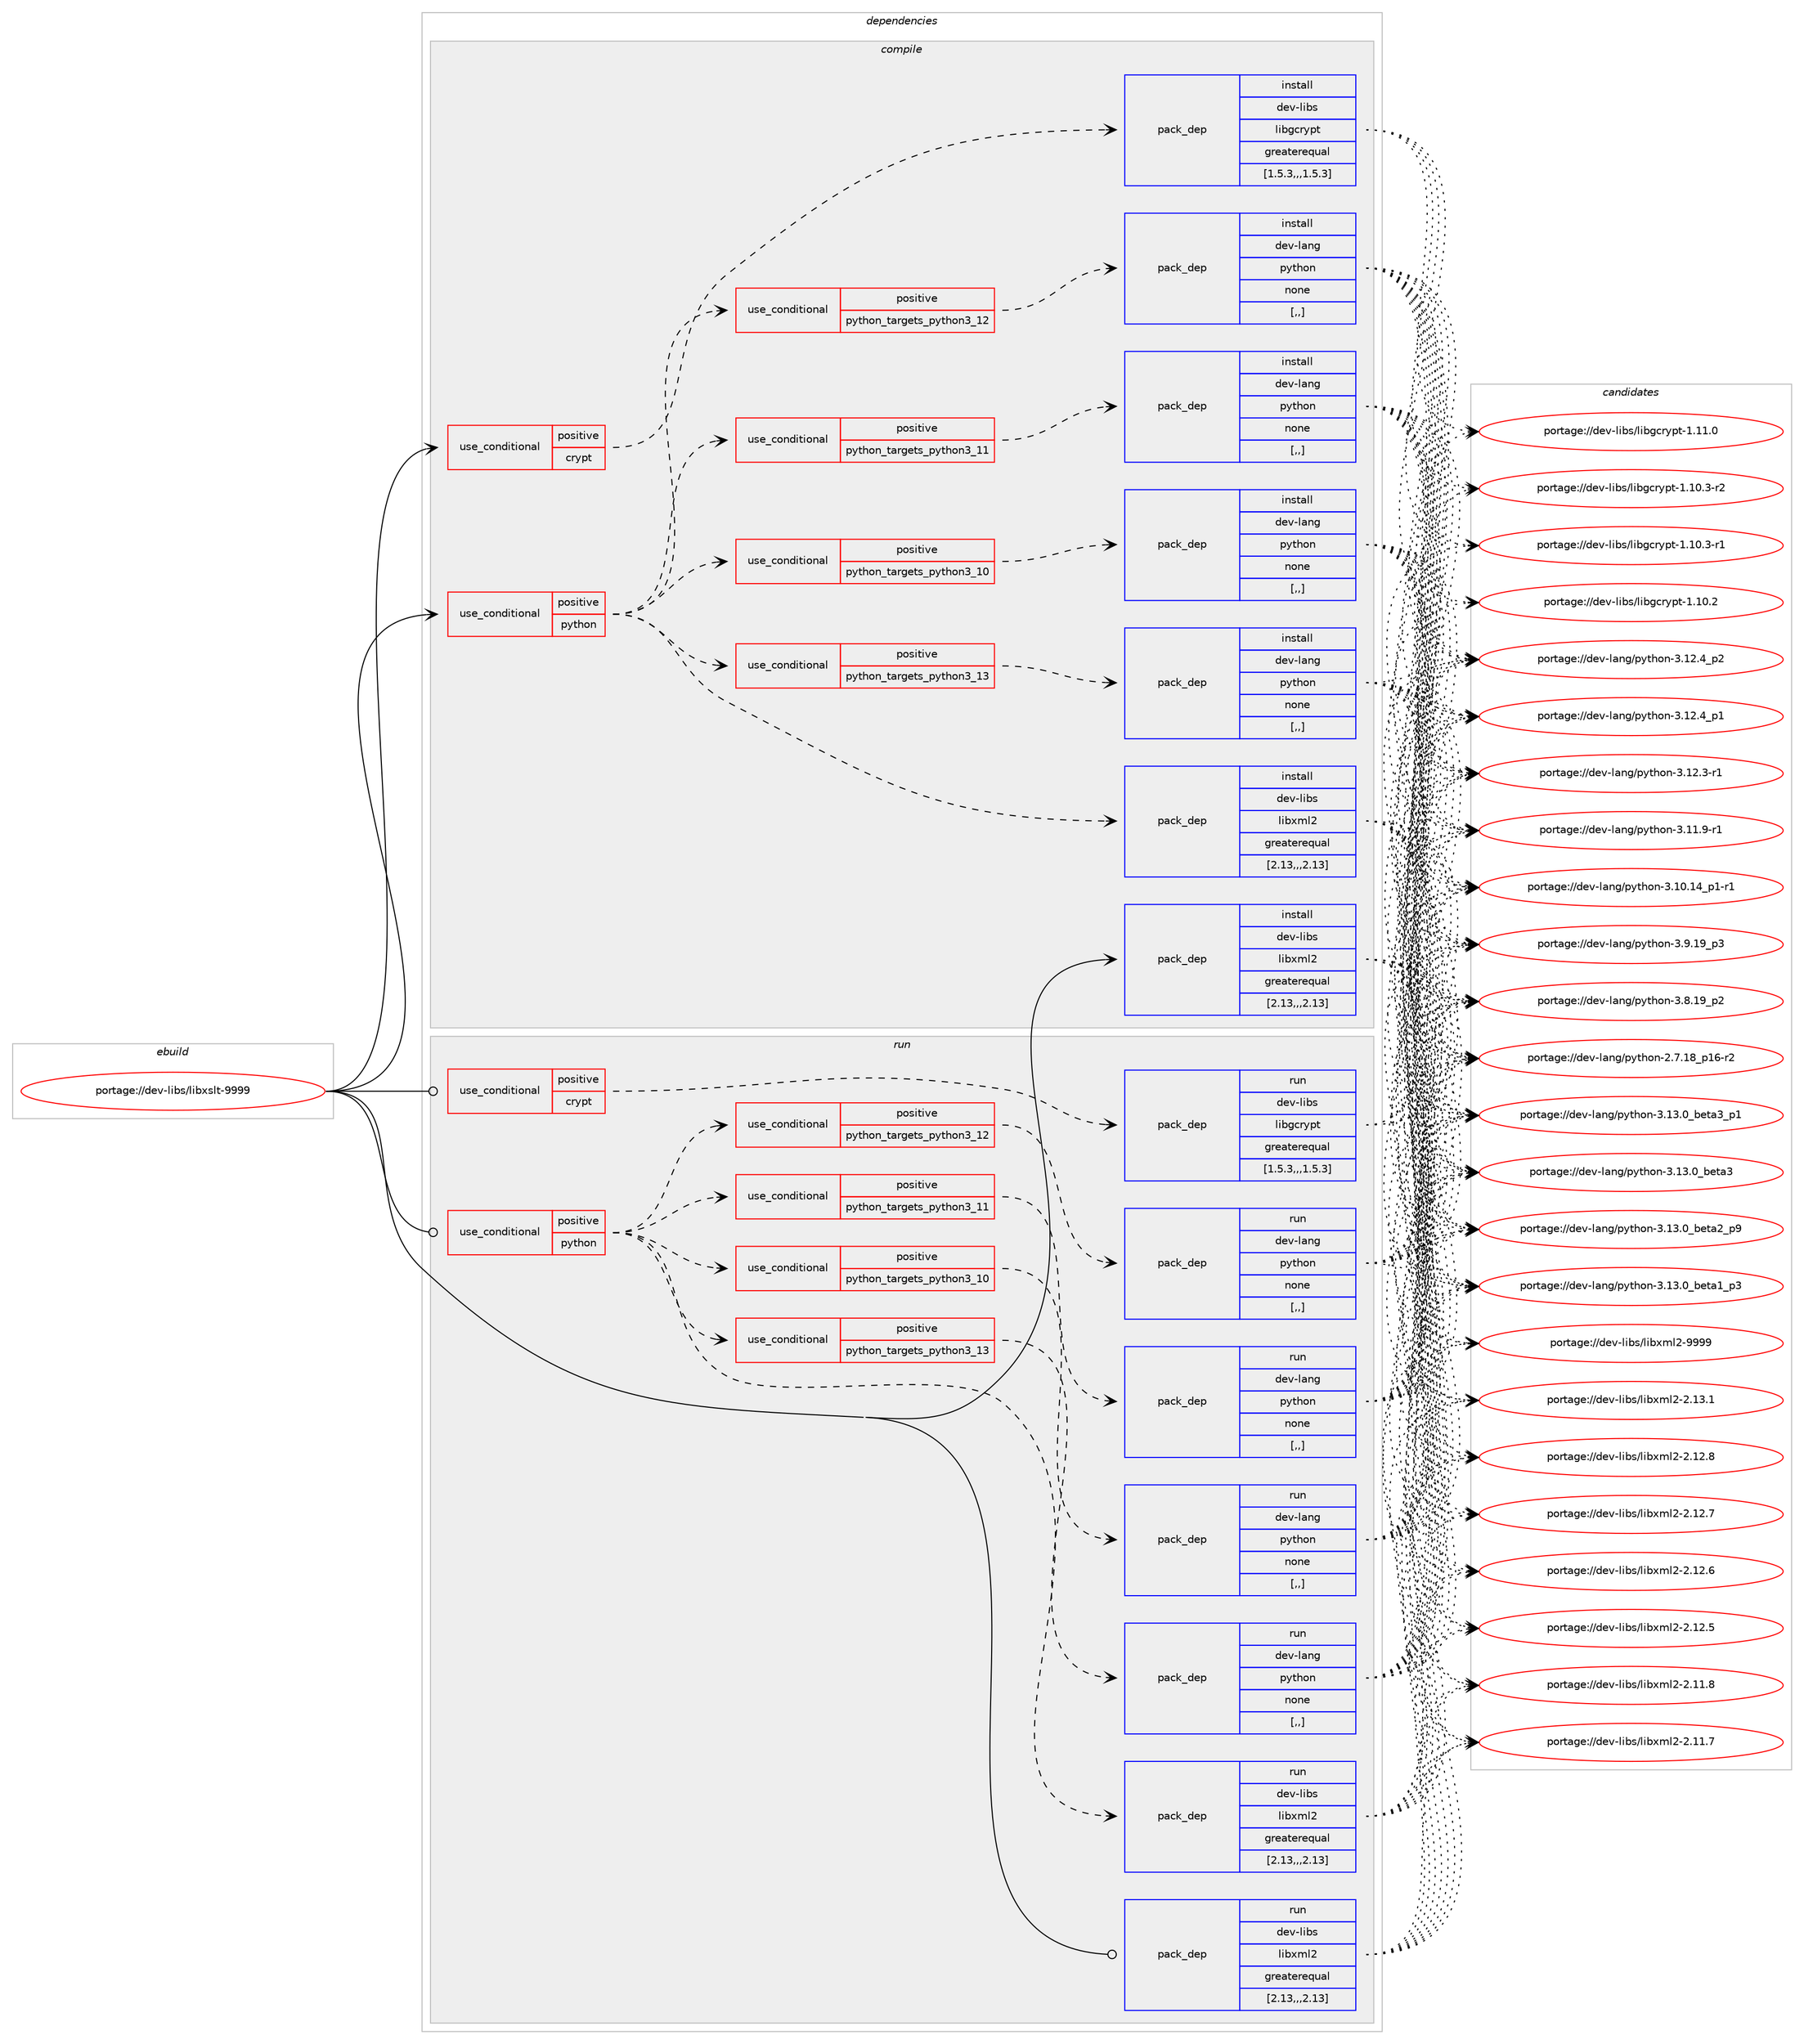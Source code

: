 digraph prolog {

# *************
# Graph options
# *************

newrank=true;
concentrate=true;
compound=true;
graph [rankdir=LR,fontname=Helvetica,fontsize=10,ranksep=1.5];#, ranksep=2.5, nodesep=0.2];
edge  [arrowhead=vee];
node  [fontname=Helvetica,fontsize=10];

# **********
# The ebuild
# **********

subgraph cluster_leftcol {
color=gray;
label=<<i>ebuild</i>>;
id [label="portage://dev-libs/libxslt-9999", color=red, width=4, href="../dev-libs/libxslt-9999.svg"];
}

# ****************
# The dependencies
# ****************

subgraph cluster_midcol {
color=gray;
label=<<i>dependencies</i>>;
subgraph cluster_compile {
fillcolor="#eeeeee";
style=filled;
label=<<i>compile</i>>;
subgraph cond27499 {
dependency111510 [label=<<TABLE BORDER="0" CELLBORDER="1" CELLSPACING="0" CELLPADDING="4"><TR><TD ROWSPAN="3" CELLPADDING="10">use_conditional</TD></TR><TR><TD>positive</TD></TR><TR><TD>crypt</TD></TR></TABLE>>, shape=none, color=red];
subgraph pack82816 {
dependency111511 [label=<<TABLE BORDER="0" CELLBORDER="1" CELLSPACING="0" CELLPADDING="4" WIDTH="220"><TR><TD ROWSPAN="6" CELLPADDING="30">pack_dep</TD></TR><TR><TD WIDTH="110">install</TD></TR><TR><TD>dev-libs</TD></TR><TR><TD>libgcrypt</TD></TR><TR><TD>greaterequal</TD></TR><TR><TD>[1.5.3,,,1.5.3]</TD></TR></TABLE>>, shape=none, color=blue];
}
dependency111510:e -> dependency111511:w [weight=20,style="dashed",arrowhead="vee"];
}
id:e -> dependency111510:w [weight=20,style="solid",arrowhead="vee"];
subgraph cond27500 {
dependency111512 [label=<<TABLE BORDER="0" CELLBORDER="1" CELLSPACING="0" CELLPADDING="4"><TR><TD ROWSPAN="3" CELLPADDING="10">use_conditional</TD></TR><TR><TD>positive</TD></TR><TR><TD>python</TD></TR></TABLE>>, shape=none, color=red];
subgraph cond27501 {
dependency111513 [label=<<TABLE BORDER="0" CELLBORDER="1" CELLSPACING="0" CELLPADDING="4"><TR><TD ROWSPAN="3" CELLPADDING="10">use_conditional</TD></TR><TR><TD>positive</TD></TR><TR><TD>python_targets_python3_10</TD></TR></TABLE>>, shape=none, color=red];
subgraph pack82817 {
dependency111514 [label=<<TABLE BORDER="0" CELLBORDER="1" CELLSPACING="0" CELLPADDING="4" WIDTH="220"><TR><TD ROWSPAN="6" CELLPADDING="30">pack_dep</TD></TR><TR><TD WIDTH="110">install</TD></TR><TR><TD>dev-lang</TD></TR><TR><TD>python</TD></TR><TR><TD>none</TD></TR><TR><TD>[,,]</TD></TR></TABLE>>, shape=none, color=blue];
}
dependency111513:e -> dependency111514:w [weight=20,style="dashed",arrowhead="vee"];
}
dependency111512:e -> dependency111513:w [weight=20,style="dashed",arrowhead="vee"];
subgraph cond27502 {
dependency111515 [label=<<TABLE BORDER="0" CELLBORDER="1" CELLSPACING="0" CELLPADDING="4"><TR><TD ROWSPAN="3" CELLPADDING="10">use_conditional</TD></TR><TR><TD>positive</TD></TR><TR><TD>python_targets_python3_11</TD></TR></TABLE>>, shape=none, color=red];
subgraph pack82818 {
dependency111516 [label=<<TABLE BORDER="0" CELLBORDER="1" CELLSPACING="0" CELLPADDING="4" WIDTH="220"><TR><TD ROWSPAN="6" CELLPADDING="30">pack_dep</TD></TR><TR><TD WIDTH="110">install</TD></TR><TR><TD>dev-lang</TD></TR><TR><TD>python</TD></TR><TR><TD>none</TD></TR><TR><TD>[,,]</TD></TR></TABLE>>, shape=none, color=blue];
}
dependency111515:e -> dependency111516:w [weight=20,style="dashed",arrowhead="vee"];
}
dependency111512:e -> dependency111515:w [weight=20,style="dashed",arrowhead="vee"];
subgraph cond27503 {
dependency111517 [label=<<TABLE BORDER="0" CELLBORDER="1" CELLSPACING="0" CELLPADDING="4"><TR><TD ROWSPAN="3" CELLPADDING="10">use_conditional</TD></TR><TR><TD>positive</TD></TR><TR><TD>python_targets_python3_12</TD></TR></TABLE>>, shape=none, color=red];
subgraph pack82819 {
dependency111518 [label=<<TABLE BORDER="0" CELLBORDER="1" CELLSPACING="0" CELLPADDING="4" WIDTH="220"><TR><TD ROWSPAN="6" CELLPADDING="30">pack_dep</TD></TR><TR><TD WIDTH="110">install</TD></TR><TR><TD>dev-lang</TD></TR><TR><TD>python</TD></TR><TR><TD>none</TD></TR><TR><TD>[,,]</TD></TR></TABLE>>, shape=none, color=blue];
}
dependency111517:e -> dependency111518:w [weight=20,style="dashed",arrowhead="vee"];
}
dependency111512:e -> dependency111517:w [weight=20,style="dashed",arrowhead="vee"];
subgraph cond27504 {
dependency111519 [label=<<TABLE BORDER="0" CELLBORDER="1" CELLSPACING="0" CELLPADDING="4"><TR><TD ROWSPAN="3" CELLPADDING="10">use_conditional</TD></TR><TR><TD>positive</TD></TR><TR><TD>python_targets_python3_13</TD></TR></TABLE>>, shape=none, color=red];
subgraph pack82820 {
dependency111520 [label=<<TABLE BORDER="0" CELLBORDER="1" CELLSPACING="0" CELLPADDING="4" WIDTH="220"><TR><TD ROWSPAN="6" CELLPADDING="30">pack_dep</TD></TR><TR><TD WIDTH="110">install</TD></TR><TR><TD>dev-lang</TD></TR><TR><TD>python</TD></TR><TR><TD>none</TD></TR><TR><TD>[,,]</TD></TR></TABLE>>, shape=none, color=blue];
}
dependency111519:e -> dependency111520:w [weight=20,style="dashed",arrowhead="vee"];
}
dependency111512:e -> dependency111519:w [weight=20,style="dashed",arrowhead="vee"];
subgraph pack82821 {
dependency111521 [label=<<TABLE BORDER="0" CELLBORDER="1" CELLSPACING="0" CELLPADDING="4" WIDTH="220"><TR><TD ROWSPAN="6" CELLPADDING="30">pack_dep</TD></TR><TR><TD WIDTH="110">install</TD></TR><TR><TD>dev-libs</TD></TR><TR><TD>libxml2</TD></TR><TR><TD>greaterequal</TD></TR><TR><TD>[2.13,,,2.13]</TD></TR></TABLE>>, shape=none, color=blue];
}
dependency111512:e -> dependency111521:w [weight=20,style="dashed",arrowhead="vee"];
}
id:e -> dependency111512:w [weight=20,style="solid",arrowhead="vee"];
subgraph pack82822 {
dependency111522 [label=<<TABLE BORDER="0" CELLBORDER="1" CELLSPACING="0" CELLPADDING="4" WIDTH="220"><TR><TD ROWSPAN="6" CELLPADDING="30">pack_dep</TD></TR><TR><TD WIDTH="110">install</TD></TR><TR><TD>dev-libs</TD></TR><TR><TD>libxml2</TD></TR><TR><TD>greaterequal</TD></TR><TR><TD>[2.13,,,2.13]</TD></TR></TABLE>>, shape=none, color=blue];
}
id:e -> dependency111522:w [weight=20,style="solid",arrowhead="vee"];
}
subgraph cluster_compileandrun {
fillcolor="#eeeeee";
style=filled;
label=<<i>compile and run</i>>;
}
subgraph cluster_run {
fillcolor="#eeeeee";
style=filled;
label=<<i>run</i>>;
subgraph cond27505 {
dependency111523 [label=<<TABLE BORDER="0" CELLBORDER="1" CELLSPACING="0" CELLPADDING="4"><TR><TD ROWSPAN="3" CELLPADDING="10">use_conditional</TD></TR><TR><TD>positive</TD></TR><TR><TD>crypt</TD></TR></TABLE>>, shape=none, color=red];
subgraph pack82823 {
dependency111524 [label=<<TABLE BORDER="0" CELLBORDER="1" CELLSPACING="0" CELLPADDING="4" WIDTH="220"><TR><TD ROWSPAN="6" CELLPADDING="30">pack_dep</TD></TR><TR><TD WIDTH="110">run</TD></TR><TR><TD>dev-libs</TD></TR><TR><TD>libgcrypt</TD></TR><TR><TD>greaterequal</TD></TR><TR><TD>[1.5.3,,,1.5.3]</TD></TR></TABLE>>, shape=none, color=blue];
}
dependency111523:e -> dependency111524:w [weight=20,style="dashed",arrowhead="vee"];
}
id:e -> dependency111523:w [weight=20,style="solid",arrowhead="odot"];
subgraph cond27506 {
dependency111525 [label=<<TABLE BORDER="0" CELLBORDER="1" CELLSPACING="0" CELLPADDING="4"><TR><TD ROWSPAN="3" CELLPADDING="10">use_conditional</TD></TR><TR><TD>positive</TD></TR><TR><TD>python</TD></TR></TABLE>>, shape=none, color=red];
subgraph cond27507 {
dependency111526 [label=<<TABLE BORDER="0" CELLBORDER="1" CELLSPACING="0" CELLPADDING="4"><TR><TD ROWSPAN="3" CELLPADDING="10">use_conditional</TD></TR><TR><TD>positive</TD></TR><TR><TD>python_targets_python3_10</TD></TR></TABLE>>, shape=none, color=red];
subgraph pack82824 {
dependency111527 [label=<<TABLE BORDER="0" CELLBORDER="1" CELLSPACING="0" CELLPADDING="4" WIDTH="220"><TR><TD ROWSPAN="6" CELLPADDING="30">pack_dep</TD></TR><TR><TD WIDTH="110">run</TD></TR><TR><TD>dev-lang</TD></TR><TR><TD>python</TD></TR><TR><TD>none</TD></TR><TR><TD>[,,]</TD></TR></TABLE>>, shape=none, color=blue];
}
dependency111526:e -> dependency111527:w [weight=20,style="dashed",arrowhead="vee"];
}
dependency111525:e -> dependency111526:w [weight=20,style="dashed",arrowhead="vee"];
subgraph cond27508 {
dependency111528 [label=<<TABLE BORDER="0" CELLBORDER="1" CELLSPACING="0" CELLPADDING="4"><TR><TD ROWSPAN="3" CELLPADDING="10">use_conditional</TD></TR><TR><TD>positive</TD></TR><TR><TD>python_targets_python3_11</TD></TR></TABLE>>, shape=none, color=red];
subgraph pack82825 {
dependency111529 [label=<<TABLE BORDER="0" CELLBORDER="1" CELLSPACING="0" CELLPADDING="4" WIDTH="220"><TR><TD ROWSPAN="6" CELLPADDING="30">pack_dep</TD></TR><TR><TD WIDTH="110">run</TD></TR><TR><TD>dev-lang</TD></TR><TR><TD>python</TD></TR><TR><TD>none</TD></TR><TR><TD>[,,]</TD></TR></TABLE>>, shape=none, color=blue];
}
dependency111528:e -> dependency111529:w [weight=20,style="dashed",arrowhead="vee"];
}
dependency111525:e -> dependency111528:w [weight=20,style="dashed",arrowhead="vee"];
subgraph cond27509 {
dependency111530 [label=<<TABLE BORDER="0" CELLBORDER="1" CELLSPACING="0" CELLPADDING="4"><TR><TD ROWSPAN="3" CELLPADDING="10">use_conditional</TD></TR><TR><TD>positive</TD></TR><TR><TD>python_targets_python3_12</TD></TR></TABLE>>, shape=none, color=red];
subgraph pack82826 {
dependency111531 [label=<<TABLE BORDER="0" CELLBORDER="1" CELLSPACING="0" CELLPADDING="4" WIDTH="220"><TR><TD ROWSPAN="6" CELLPADDING="30">pack_dep</TD></TR><TR><TD WIDTH="110">run</TD></TR><TR><TD>dev-lang</TD></TR><TR><TD>python</TD></TR><TR><TD>none</TD></TR><TR><TD>[,,]</TD></TR></TABLE>>, shape=none, color=blue];
}
dependency111530:e -> dependency111531:w [weight=20,style="dashed",arrowhead="vee"];
}
dependency111525:e -> dependency111530:w [weight=20,style="dashed",arrowhead="vee"];
subgraph cond27510 {
dependency111532 [label=<<TABLE BORDER="0" CELLBORDER="1" CELLSPACING="0" CELLPADDING="4"><TR><TD ROWSPAN="3" CELLPADDING="10">use_conditional</TD></TR><TR><TD>positive</TD></TR><TR><TD>python_targets_python3_13</TD></TR></TABLE>>, shape=none, color=red];
subgraph pack82827 {
dependency111533 [label=<<TABLE BORDER="0" CELLBORDER="1" CELLSPACING="0" CELLPADDING="4" WIDTH="220"><TR><TD ROWSPAN="6" CELLPADDING="30">pack_dep</TD></TR><TR><TD WIDTH="110">run</TD></TR><TR><TD>dev-lang</TD></TR><TR><TD>python</TD></TR><TR><TD>none</TD></TR><TR><TD>[,,]</TD></TR></TABLE>>, shape=none, color=blue];
}
dependency111532:e -> dependency111533:w [weight=20,style="dashed",arrowhead="vee"];
}
dependency111525:e -> dependency111532:w [weight=20,style="dashed",arrowhead="vee"];
subgraph pack82828 {
dependency111534 [label=<<TABLE BORDER="0" CELLBORDER="1" CELLSPACING="0" CELLPADDING="4" WIDTH="220"><TR><TD ROWSPAN="6" CELLPADDING="30">pack_dep</TD></TR><TR><TD WIDTH="110">run</TD></TR><TR><TD>dev-libs</TD></TR><TR><TD>libxml2</TD></TR><TR><TD>greaterequal</TD></TR><TR><TD>[2.13,,,2.13]</TD></TR></TABLE>>, shape=none, color=blue];
}
dependency111525:e -> dependency111534:w [weight=20,style="dashed",arrowhead="vee"];
}
id:e -> dependency111525:w [weight=20,style="solid",arrowhead="odot"];
subgraph pack82829 {
dependency111535 [label=<<TABLE BORDER="0" CELLBORDER="1" CELLSPACING="0" CELLPADDING="4" WIDTH="220"><TR><TD ROWSPAN="6" CELLPADDING="30">pack_dep</TD></TR><TR><TD WIDTH="110">run</TD></TR><TR><TD>dev-libs</TD></TR><TR><TD>libxml2</TD></TR><TR><TD>greaterequal</TD></TR><TR><TD>[2.13,,,2.13]</TD></TR></TABLE>>, shape=none, color=blue];
}
id:e -> dependency111535:w [weight=20,style="solid",arrowhead="odot"];
}
}

# **************
# The candidates
# **************

subgraph cluster_choices {
rank=same;
color=gray;
label=<<i>candidates</i>>;

subgraph choice82816 {
color=black;
nodesep=1;
choice100101118451081059811547108105981039911412111211645494649494648 [label="portage://dev-libs/libgcrypt-1.11.0", color=red, width=4,href="../dev-libs/libgcrypt-1.11.0.svg"];
choice1001011184510810598115471081059810399114121112116454946494846514511450 [label="portage://dev-libs/libgcrypt-1.10.3-r2", color=red, width=4,href="../dev-libs/libgcrypt-1.10.3-r2.svg"];
choice1001011184510810598115471081059810399114121112116454946494846514511449 [label="portage://dev-libs/libgcrypt-1.10.3-r1", color=red, width=4,href="../dev-libs/libgcrypt-1.10.3-r1.svg"];
choice100101118451081059811547108105981039911412111211645494649484650 [label="portage://dev-libs/libgcrypt-1.10.2", color=red, width=4,href="../dev-libs/libgcrypt-1.10.2.svg"];
dependency111511:e -> choice100101118451081059811547108105981039911412111211645494649494648:w [style=dotted,weight="100"];
dependency111511:e -> choice1001011184510810598115471081059810399114121112116454946494846514511450:w [style=dotted,weight="100"];
dependency111511:e -> choice1001011184510810598115471081059810399114121112116454946494846514511449:w [style=dotted,weight="100"];
dependency111511:e -> choice100101118451081059811547108105981039911412111211645494649484650:w [style=dotted,weight="100"];
}
subgraph choice82817 {
color=black;
nodesep=1;
choice10010111845108971101034711212111610411111045514649514648959810111697519511249 [label="portage://dev-lang/python-3.13.0_beta3_p1", color=red, width=4,href="../dev-lang/python-3.13.0_beta3_p1.svg"];
choice1001011184510897110103471121211161041111104551464951464895981011169751 [label="portage://dev-lang/python-3.13.0_beta3", color=red, width=4,href="../dev-lang/python-3.13.0_beta3.svg"];
choice10010111845108971101034711212111610411111045514649514648959810111697509511257 [label="portage://dev-lang/python-3.13.0_beta2_p9", color=red, width=4,href="../dev-lang/python-3.13.0_beta2_p9.svg"];
choice10010111845108971101034711212111610411111045514649514648959810111697499511251 [label="portage://dev-lang/python-3.13.0_beta1_p3", color=red, width=4,href="../dev-lang/python-3.13.0_beta1_p3.svg"];
choice100101118451089711010347112121116104111110455146495046529511250 [label="portage://dev-lang/python-3.12.4_p2", color=red, width=4,href="../dev-lang/python-3.12.4_p2.svg"];
choice100101118451089711010347112121116104111110455146495046529511249 [label="portage://dev-lang/python-3.12.4_p1", color=red, width=4,href="../dev-lang/python-3.12.4_p1.svg"];
choice100101118451089711010347112121116104111110455146495046514511449 [label="portage://dev-lang/python-3.12.3-r1", color=red, width=4,href="../dev-lang/python-3.12.3-r1.svg"];
choice100101118451089711010347112121116104111110455146494946574511449 [label="portage://dev-lang/python-3.11.9-r1", color=red, width=4,href="../dev-lang/python-3.11.9-r1.svg"];
choice100101118451089711010347112121116104111110455146494846495295112494511449 [label="portage://dev-lang/python-3.10.14_p1-r1", color=red, width=4,href="../dev-lang/python-3.10.14_p1-r1.svg"];
choice100101118451089711010347112121116104111110455146574649579511251 [label="portage://dev-lang/python-3.9.19_p3", color=red, width=4,href="../dev-lang/python-3.9.19_p3.svg"];
choice100101118451089711010347112121116104111110455146564649579511250 [label="portage://dev-lang/python-3.8.19_p2", color=red, width=4,href="../dev-lang/python-3.8.19_p2.svg"];
choice100101118451089711010347112121116104111110455046554649569511249544511450 [label="portage://dev-lang/python-2.7.18_p16-r2", color=red, width=4,href="../dev-lang/python-2.7.18_p16-r2.svg"];
dependency111514:e -> choice10010111845108971101034711212111610411111045514649514648959810111697519511249:w [style=dotted,weight="100"];
dependency111514:e -> choice1001011184510897110103471121211161041111104551464951464895981011169751:w [style=dotted,weight="100"];
dependency111514:e -> choice10010111845108971101034711212111610411111045514649514648959810111697509511257:w [style=dotted,weight="100"];
dependency111514:e -> choice10010111845108971101034711212111610411111045514649514648959810111697499511251:w [style=dotted,weight="100"];
dependency111514:e -> choice100101118451089711010347112121116104111110455146495046529511250:w [style=dotted,weight="100"];
dependency111514:e -> choice100101118451089711010347112121116104111110455146495046529511249:w [style=dotted,weight="100"];
dependency111514:e -> choice100101118451089711010347112121116104111110455146495046514511449:w [style=dotted,weight="100"];
dependency111514:e -> choice100101118451089711010347112121116104111110455146494946574511449:w [style=dotted,weight="100"];
dependency111514:e -> choice100101118451089711010347112121116104111110455146494846495295112494511449:w [style=dotted,weight="100"];
dependency111514:e -> choice100101118451089711010347112121116104111110455146574649579511251:w [style=dotted,weight="100"];
dependency111514:e -> choice100101118451089711010347112121116104111110455146564649579511250:w [style=dotted,weight="100"];
dependency111514:e -> choice100101118451089711010347112121116104111110455046554649569511249544511450:w [style=dotted,weight="100"];
}
subgraph choice82818 {
color=black;
nodesep=1;
choice10010111845108971101034711212111610411111045514649514648959810111697519511249 [label="portage://dev-lang/python-3.13.0_beta3_p1", color=red, width=4,href="../dev-lang/python-3.13.0_beta3_p1.svg"];
choice1001011184510897110103471121211161041111104551464951464895981011169751 [label="portage://dev-lang/python-3.13.0_beta3", color=red, width=4,href="../dev-lang/python-3.13.0_beta3.svg"];
choice10010111845108971101034711212111610411111045514649514648959810111697509511257 [label="portage://dev-lang/python-3.13.0_beta2_p9", color=red, width=4,href="../dev-lang/python-3.13.0_beta2_p9.svg"];
choice10010111845108971101034711212111610411111045514649514648959810111697499511251 [label="portage://dev-lang/python-3.13.0_beta1_p3", color=red, width=4,href="../dev-lang/python-3.13.0_beta1_p3.svg"];
choice100101118451089711010347112121116104111110455146495046529511250 [label="portage://dev-lang/python-3.12.4_p2", color=red, width=4,href="../dev-lang/python-3.12.4_p2.svg"];
choice100101118451089711010347112121116104111110455146495046529511249 [label="portage://dev-lang/python-3.12.4_p1", color=red, width=4,href="../dev-lang/python-3.12.4_p1.svg"];
choice100101118451089711010347112121116104111110455146495046514511449 [label="portage://dev-lang/python-3.12.3-r1", color=red, width=4,href="../dev-lang/python-3.12.3-r1.svg"];
choice100101118451089711010347112121116104111110455146494946574511449 [label="portage://dev-lang/python-3.11.9-r1", color=red, width=4,href="../dev-lang/python-3.11.9-r1.svg"];
choice100101118451089711010347112121116104111110455146494846495295112494511449 [label="portage://dev-lang/python-3.10.14_p1-r1", color=red, width=4,href="../dev-lang/python-3.10.14_p1-r1.svg"];
choice100101118451089711010347112121116104111110455146574649579511251 [label="portage://dev-lang/python-3.9.19_p3", color=red, width=4,href="../dev-lang/python-3.9.19_p3.svg"];
choice100101118451089711010347112121116104111110455146564649579511250 [label="portage://dev-lang/python-3.8.19_p2", color=red, width=4,href="../dev-lang/python-3.8.19_p2.svg"];
choice100101118451089711010347112121116104111110455046554649569511249544511450 [label="portage://dev-lang/python-2.7.18_p16-r2", color=red, width=4,href="../dev-lang/python-2.7.18_p16-r2.svg"];
dependency111516:e -> choice10010111845108971101034711212111610411111045514649514648959810111697519511249:w [style=dotted,weight="100"];
dependency111516:e -> choice1001011184510897110103471121211161041111104551464951464895981011169751:w [style=dotted,weight="100"];
dependency111516:e -> choice10010111845108971101034711212111610411111045514649514648959810111697509511257:w [style=dotted,weight="100"];
dependency111516:e -> choice10010111845108971101034711212111610411111045514649514648959810111697499511251:w [style=dotted,weight="100"];
dependency111516:e -> choice100101118451089711010347112121116104111110455146495046529511250:w [style=dotted,weight="100"];
dependency111516:e -> choice100101118451089711010347112121116104111110455146495046529511249:w [style=dotted,weight="100"];
dependency111516:e -> choice100101118451089711010347112121116104111110455146495046514511449:w [style=dotted,weight="100"];
dependency111516:e -> choice100101118451089711010347112121116104111110455146494946574511449:w [style=dotted,weight="100"];
dependency111516:e -> choice100101118451089711010347112121116104111110455146494846495295112494511449:w [style=dotted,weight="100"];
dependency111516:e -> choice100101118451089711010347112121116104111110455146574649579511251:w [style=dotted,weight="100"];
dependency111516:e -> choice100101118451089711010347112121116104111110455146564649579511250:w [style=dotted,weight="100"];
dependency111516:e -> choice100101118451089711010347112121116104111110455046554649569511249544511450:w [style=dotted,weight="100"];
}
subgraph choice82819 {
color=black;
nodesep=1;
choice10010111845108971101034711212111610411111045514649514648959810111697519511249 [label="portage://dev-lang/python-3.13.0_beta3_p1", color=red, width=4,href="../dev-lang/python-3.13.0_beta3_p1.svg"];
choice1001011184510897110103471121211161041111104551464951464895981011169751 [label="portage://dev-lang/python-3.13.0_beta3", color=red, width=4,href="../dev-lang/python-3.13.0_beta3.svg"];
choice10010111845108971101034711212111610411111045514649514648959810111697509511257 [label="portage://dev-lang/python-3.13.0_beta2_p9", color=red, width=4,href="../dev-lang/python-3.13.0_beta2_p9.svg"];
choice10010111845108971101034711212111610411111045514649514648959810111697499511251 [label="portage://dev-lang/python-3.13.0_beta1_p3", color=red, width=4,href="../dev-lang/python-3.13.0_beta1_p3.svg"];
choice100101118451089711010347112121116104111110455146495046529511250 [label="portage://dev-lang/python-3.12.4_p2", color=red, width=4,href="../dev-lang/python-3.12.4_p2.svg"];
choice100101118451089711010347112121116104111110455146495046529511249 [label="portage://dev-lang/python-3.12.4_p1", color=red, width=4,href="../dev-lang/python-3.12.4_p1.svg"];
choice100101118451089711010347112121116104111110455146495046514511449 [label="portage://dev-lang/python-3.12.3-r1", color=red, width=4,href="../dev-lang/python-3.12.3-r1.svg"];
choice100101118451089711010347112121116104111110455146494946574511449 [label="portage://dev-lang/python-3.11.9-r1", color=red, width=4,href="../dev-lang/python-3.11.9-r1.svg"];
choice100101118451089711010347112121116104111110455146494846495295112494511449 [label="portage://dev-lang/python-3.10.14_p1-r1", color=red, width=4,href="../dev-lang/python-3.10.14_p1-r1.svg"];
choice100101118451089711010347112121116104111110455146574649579511251 [label="portage://dev-lang/python-3.9.19_p3", color=red, width=4,href="../dev-lang/python-3.9.19_p3.svg"];
choice100101118451089711010347112121116104111110455146564649579511250 [label="portage://dev-lang/python-3.8.19_p2", color=red, width=4,href="../dev-lang/python-3.8.19_p2.svg"];
choice100101118451089711010347112121116104111110455046554649569511249544511450 [label="portage://dev-lang/python-2.7.18_p16-r2", color=red, width=4,href="../dev-lang/python-2.7.18_p16-r2.svg"];
dependency111518:e -> choice10010111845108971101034711212111610411111045514649514648959810111697519511249:w [style=dotted,weight="100"];
dependency111518:e -> choice1001011184510897110103471121211161041111104551464951464895981011169751:w [style=dotted,weight="100"];
dependency111518:e -> choice10010111845108971101034711212111610411111045514649514648959810111697509511257:w [style=dotted,weight="100"];
dependency111518:e -> choice10010111845108971101034711212111610411111045514649514648959810111697499511251:w [style=dotted,weight="100"];
dependency111518:e -> choice100101118451089711010347112121116104111110455146495046529511250:w [style=dotted,weight="100"];
dependency111518:e -> choice100101118451089711010347112121116104111110455146495046529511249:w [style=dotted,weight="100"];
dependency111518:e -> choice100101118451089711010347112121116104111110455146495046514511449:w [style=dotted,weight="100"];
dependency111518:e -> choice100101118451089711010347112121116104111110455146494946574511449:w [style=dotted,weight="100"];
dependency111518:e -> choice100101118451089711010347112121116104111110455146494846495295112494511449:w [style=dotted,weight="100"];
dependency111518:e -> choice100101118451089711010347112121116104111110455146574649579511251:w [style=dotted,weight="100"];
dependency111518:e -> choice100101118451089711010347112121116104111110455146564649579511250:w [style=dotted,weight="100"];
dependency111518:e -> choice100101118451089711010347112121116104111110455046554649569511249544511450:w [style=dotted,weight="100"];
}
subgraph choice82820 {
color=black;
nodesep=1;
choice10010111845108971101034711212111610411111045514649514648959810111697519511249 [label="portage://dev-lang/python-3.13.0_beta3_p1", color=red, width=4,href="../dev-lang/python-3.13.0_beta3_p1.svg"];
choice1001011184510897110103471121211161041111104551464951464895981011169751 [label="portage://dev-lang/python-3.13.0_beta3", color=red, width=4,href="../dev-lang/python-3.13.0_beta3.svg"];
choice10010111845108971101034711212111610411111045514649514648959810111697509511257 [label="portage://dev-lang/python-3.13.0_beta2_p9", color=red, width=4,href="../dev-lang/python-3.13.0_beta2_p9.svg"];
choice10010111845108971101034711212111610411111045514649514648959810111697499511251 [label="portage://dev-lang/python-3.13.0_beta1_p3", color=red, width=4,href="../dev-lang/python-3.13.0_beta1_p3.svg"];
choice100101118451089711010347112121116104111110455146495046529511250 [label="portage://dev-lang/python-3.12.4_p2", color=red, width=4,href="../dev-lang/python-3.12.4_p2.svg"];
choice100101118451089711010347112121116104111110455146495046529511249 [label="portage://dev-lang/python-3.12.4_p1", color=red, width=4,href="../dev-lang/python-3.12.4_p1.svg"];
choice100101118451089711010347112121116104111110455146495046514511449 [label="portage://dev-lang/python-3.12.3-r1", color=red, width=4,href="../dev-lang/python-3.12.3-r1.svg"];
choice100101118451089711010347112121116104111110455146494946574511449 [label="portage://dev-lang/python-3.11.9-r1", color=red, width=4,href="../dev-lang/python-3.11.9-r1.svg"];
choice100101118451089711010347112121116104111110455146494846495295112494511449 [label="portage://dev-lang/python-3.10.14_p1-r1", color=red, width=4,href="../dev-lang/python-3.10.14_p1-r1.svg"];
choice100101118451089711010347112121116104111110455146574649579511251 [label="portage://dev-lang/python-3.9.19_p3", color=red, width=4,href="../dev-lang/python-3.9.19_p3.svg"];
choice100101118451089711010347112121116104111110455146564649579511250 [label="portage://dev-lang/python-3.8.19_p2", color=red, width=4,href="../dev-lang/python-3.8.19_p2.svg"];
choice100101118451089711010347112121116104111110455046554649569511249544511450 [label="portage://dev-lang/python-2.7.18_p16-r2", color=red, width=4,href="../dev-lang/python-2.7.18_p16-r2.svg"];
dependency111520:e -> choice10010111845108971101034711212111610411111045514649514648959810111697519511249:w [style=dotted,weight="100"];
dependency111520:e -> choice1001011184510897110103471121211161041111104551464951464895981011169751:w [style=dotted,weight="100"];
dependency111520:e -> choice10010111845108971101034711212111610411111045514649514648959810111697509511257:w [style=dotted,weight="100"];
dependency111520:e -> choice10010111845108971101034711212111610411111045514649514648959810111697499511251:w [style=dotted,weight="100"];
dependency111520:e -> choice100101118451089711010347112121116104111110455146495046529511250:w [style=dotted,weight="100"];
dependency111520:e -> choice100101118451089711010347112121116104111110455146495046529511249:w [style=dotted,weight="100"];
dependency111520:e -> choice100101118451089711010347112121116104111110455146495046514511449:w [style=dotted,weight="100"];
dependency111520:e -> choice100101118451089711010347112121116104111110455146494946574511449:w [style=dotted,weight="100"];
dependency111520:e -> choice100101118451089711010347112121116104111110455146494846495295112494511449:w [style=dotted,weight="100"];
dependency111520:e -> choice100101118451089711010347112121116104111110455146574649579511251:w [style=dotted,weight="100"];
dependency111520:e -> choice100101118451089711010347112121116104111110455146564649579511250:w [style=dotted,weight="100"];
dependency111520:e -> choice100101118451089711010347112121116104111110455046554649569511249544511450:w [style=dotted,weight="100"];
}
subgraph choice82821 {
color=black;
nodesep=1;
choice10010111845108105981154710810598120109108504557575757 [label="portage://dev-libs/libxml2-9999", color=red, width=4,href="../dev-libs/libxml2-9999.svg"];
choice100101118451081059811547108105981201091085045504649514649 [label="portage://dev-libs/libxml2-2.13.1", color=red, width=4,href="../dev-libs/libxml2-2.13.1.svg"];
choice100101118451081059811547108105981201091085045504649504656 [label="portage://dev-libs/libxml2-2.12.8", color=red, width=4,href="../dev-libs/libxml2-2.12.8.svg"];
choice100101118451081059811547108105981201091085045504649504655 [label="portage://dev-libs/libxml2-2.12.7", color=red, width=4,href="../dev-libs/libxml2-2.12.7.svg"];
choice100101118451081059811547108105981201091085045504649504654 [label="portage://dev-libs/libxml2-2.12.6", color=red, width=4,href="../dev-libs/libxml2-2.12.6.svg"];
choice100101118451081059811547108105981201091085045504649504653 [label="portage://dev-libs/libxml2-2.12.5", color=red, width=4,href="../dev-libs/libxml2-2.12.5.svg"];
choice100101118451081059811547108105981201091085045504649494656 [label="portage://dev-libs/libxml2-2.11.8", color=red, width=4,href="../dev-libs/libxml2-2.11.8.svg"];
choice100101118451081059811547108105981201091085045504649494655 [label="portage://dev-libs/libxml2-2.11.7", color=red, width=4,href="../dev-libs/libxml2-2.11.7.svg"];
dependency111521:e -> choice10010111845108105981154710810598120109108504557575757:w [style=dotted,weight="100"];
dependency111521:e -> choice100101118451081059811547108105981201091085045504649514649:w [style=dotted,weight="100"];
dependency111521:e -> choice100101118451081059811547108105981201091085045504649504656:w [style=dotted,weight="100"];
dependency111521:e -> choice100101118451081059811547108105981201091085045504649504655:w [style=dotted,weight="100"];
dependency111521:e -> choice100101118451081059811547108105981201091085045504649504654:w [style=dotted,weight="100"];
dependency111521:e -> choice100101118451081059811547108105981201091085045504649504653:w [style=dotted,weight="100"];
dependency111521:e -> choice100101118451081059811547108105981201091085045504649494656:w [style=dotted,weight="100"];
dependency111521:e -> choice100101118451081059811547108105981201091085045504649494655:w [style=dotted,weight="100"];
}
subgraph choice82822 {
color=black;
nodesep=1;
choice10010111845108105981154710810598120109108504557575757 [label="portage://dev-libs/libxml2-9999", color=red, width=4,href="../dev-libs/libxml2-9999.svg"];
choice100101118451081059811547108105981201091085045504649514649 [label="portage://dev-libs/libxml2-2.13.1", color=red, width=4,href="../dev-libs/libxml2-2.13.1.svg"];
choice100101118451081059811547108105981201091085045504649504656 [label="portage://dev-libs/libxml2-2.12.8", color=red, width=4,href="../dev-libs/libxml2-2.12.8.svg"];
choice100101118451081059811547108105981201091085045504649504655 [label="portage://dev-libs/libxml2-2.12.7", color=red, width=4,href="../dev-libs/libxml2-2.12.7.svg"];
choice100101118451081059811547108105981201091085045504649504654 [label="portage://dev-libs/libxml2-2.12.6", color=red, width=4,href="../dev-libs/libxml2-2.12.6.svg"];
choice100101118451081059811547108105981201091085045504649504653 [label="portage://dev-libs/libxml2-2.12.5", color=red, width=4,href="../dev-libs/libxml2-2.12.5.svg"];
choice100101118451081059811547108105981201091085045504649494656 [label="portage://dev-libs/libxml2-2.11.8", color=red, width=4,href="../dev-libs/libxml2-2.11.8.svg"];
choice100101118451081059811547108105981201091085045504649494655 [label="portage://dev-libs/libxml2-2.11.7", color=red, width=4,href="../dev-libs/libxml2-2.11.7.svg"];
dependency111522:e -> choice10010111845108105981154710810598120109108504557575757:w [style=dotted,weight="100"];
dependency111522:e -> choice100101118451081059811547108105981201091085045504649514649:w [style=dotted,weight="100"];
dependency111522:e -> choice100101118451081059811547108105981201091085045504649504656:w [style=dotted,weight="100"];
dependency111522:e -> choice100101118451081059811547108105981201091085045504649504655:w [style=dotted,weight="100"];
dependency111522:e -> choice100101118451081059811547108105981201091085045504649504654:w [style=dotted,weight="100"];
dependency111522:e -> choice100101118451081059811547108105981201091085045504649504653:w [style=dotted,weight="100"];
dependency111522:e -> choice100101118451081059811547108105981201091085045504649494656:w [style=dotted,weight="100"];
dependency111522:e -> choice100101118451081059811547108105981201091085045504649494655:w [style=dotted,weight="100"];
}
subgraph choice82823 {
color=black;
nodesep=1;
choice100101118451081059811547108105981039911412111211645494649494648 [label="portage://dev-libs/libgcrypt-1.11.0", color=red, width=4,href="../dev-libs/libgcrypt-1.11.0.svg"];
choice1001011184510810598115471081059810399114121112116454946494846514511450 [label="portage://dev-libs/libgcrypt-1.10.3-r2", color=red, width=4,href="../dev-libs/libgcrypt-1.10.3-r2.svg"];
choice1001011184510810598115471081059810399114121112116454946494846514511449 [label="portage://dev-libs/libgcrypt-1.10.3-r1", color=red, width=4,href="../dev-libs/libgcrypt-1.10.3-r1.svg"];
choice100101118451081059811547108105981039911412111211645494649484650 [label="portage://dev-libs/libgcrypt-1.10.2", color=red, width=4,href="../dev-libs/libgcrypt-1.10.2.svg"];
dependency111524:e -> choice100101118451081059811547108105981039911412111211645494649494648:w [style=dotted,weight="100"];
dependency111524:e -> choice1001011184510810598115471081059810399114121112116454946494846514511450:w [style=dotted,weight="100"];
dependency111524:e -> choice1001011184510810598115471081059810399114121112116454946494846514511449:w [style=dotted,weight="100"];
dependency111524:e -> choice100101118451081059811547108105981039911412111211645494649484650:w [style=dotted,weight="100"];
}
subgraph choice82824 {
color=black;
nodesep=1;
choice10010111845108971101034711212111610411111045514649514648959810111697519511249 [label="portage://dev-lang/python-3.13.0_beta3_p1", color=red, width=4,href="../dev-lang/python-3.13.0_beta3_p1.svg"];
choice1001011184510897110103471121211161041111104551464951464895981011169751 [label="portage://dev-lang/python-3.13.0_beta3", color=red, width=4,href="../dev-lang/python-3.13.0_beta3.svg"];
choice10010111845108971101034711212111610411111045514649514648959810111697509511257 [label="portage://dev-lang/python-3.13.0_beta2_p9", color=red, width=4,href="../dev-lang/python-3.13.0_beta2_p9.svg"];
choice10010111845108971101034711212111610411111045514649514648959810111697499511251 [label="portage://dev-lang/python-3.13.0_beta1_p3", color=red, width=4,href="../dev-lang/python-3.13.0_beta1_p3.svg"];
choice100101118451089711010347112121116104111110455146495046529511250 [label="portage://dev-lang/python-3.12.4_p2", color=red, width=4,href="../dev-lang/python-3.12.4_p2.svg"];
choice100101118451089711010347112121116104111110455146495046529511249 [label="portage://dev-lang/python-3.12.4_p1", color=red, width=4,href="../dev-lang/python-3.12.4_p1.svg"];
choice100101118451089711010347112121116104111110455146495046514511449 [label="portage://dev-lang/python-3.12.3-r1", color=red, width=4,href="../dev-lang/python-3.12.3-r1.svg"];
choice100101118451089711010347112121116104111110455146494946574511449 [label="portage://dev-lang/python-3.11.9-r1", color=red, width=4,href="../dev-lang/python-3.11.9-r1.svg"];
choice100101118451089711010347112121116104111110455146494846495295112494511449 [label="portage://dev-lang/python-3.10.14_p1-r1", color=red, width=4,href="../dev-lang/python-3.10.14_p1-r1.svg"];
choice100101118451089711010347112121116104111110455146574649579511251 [label="portage://dev-lang/python-3.9.19_p3", color=red, width=4,href="../dev-lang/python-3.9.19_p3.svg"];
choice100101118451089711010347112121116104111110455146564649579511250 [label="portage://dev-lang/python-3.8.19_p2", color=red, width=4,href="../dev-lang/python-3.8.19_p2.svg"];
choice100101118451089711010347112121116104111110455046554649569511249544511450 [label="portage://dev-lang/python-2.7.18_p16-r2", color=red, width=4,href="../dev-lang/python-2.7.18_p16-r2.svg"];
dependency111527:e -> choice10010111845108971101034711212111610411111045514649514648959810111697519511249:w [style=dotted,weight="100"];
dependency111527:e -> choice1001011184510897110103471121211161041111104551464951464895981011169751:w [style=dotted,weight="100"];
dependency111527:e -> choice10010111845108971101034711212111610411111045514649514648959810111697509511257:w [style=dotted,weight="100"];
dependency111527:e -> choice10010111845108971101034711212111610411111045514649514648959810111697499511251:w [style=dotted,weight="100"];
dependency111527:e -> choice100101118451089711010347112121116104111110455146495046529511250:w [style=dotted,weight="100"];
dependency111527:e -> choice100101118451089711010347112121116104111110455146495046529511249:w [style=dotted,weight="100"];
dependency111527:e -> choice100101118451089711010347112121116104111110455146495046514511449:w [style=dotted,weight="100"];
dependency111527:e -> choice100101118451089711010347112121116104111110455146494946574511449:w [style=dotted,weight="100"];
dependency111527:e -> choice100101118451089711010347112121116104111110455146494846495295112494511449:w [style=dotted,weight="100"];
dependency111527:e -> choice100101118451089711010347112121116104111110455146574649579511251:w [style=dotted,weight="100"];
dependency111527:e -> choice100101118451089711010347112121116104111110455146564649579511250:w [style=dotted,weight="100"];
dependency111527:e -> choice100101118451089711010347112121116104111110455046554649569511249544511450:w [style=dotted,weight="100"];
}
subgraph choice82825 {
color=black;
nodesep=1;
choice10010111845108971101034711212111610411111045514649514648959810111697519511249 [label="portage://dev-lang/python-3.13.0_beta3_p1", color=red, width=4,href="../dev-lang/python-3.13.0_beta3_p1.svg"];
choice1001011184510897110103471121211161041111104551464951464895981011169751 [label="portage://dev-lang/python-3.13.0_beta3", color=red, width=4,href="../dev-lang/python-3.13.0_beta3.svg"];
choice10010111845108971101034711212111610411111045514649514648959810111697509511257 [label="portage://dev-lang/python-3.13.0_beta2_p9", color=red, width=4,href="../dev-lang/python-3.13.0_beta2_p9.svg"];
choice10010111845108971101034711212111610411111045514649514648959810111697499511251 [label="portage://dev-lang/python-3.13.0_beta1_p3", color=red, width=4,href="../dev-lang/python-3.13.0_beta1_p3.svg"];
choice100101118451089711010347112121116104111110455146495046529511250 [label="portage://dev-lang/python-3.12.4_p2", color=red, width=4,href="../dev-lang/python-3.12.4_p2.svg"];
choice100101118451089711010347112121116104111110455146495046529511249 [label="portage://dev-lang/python-3.12.4_p1", color=red, width=4,href="../dev-lang/python-3.12.4_p1.svg"];
choice100101118451089711010347112121116104111110455146495046514511449 [label="portage://dev-lang/python-3.12.3-r1", color=red, width=4,href="../dev-lang/python-3.12.3-r1.svg"];
choice100101118451089711010347112121116104111110455146494946574511449 [label="portage://dev-lang/python-3.11.9-r1", color=red, width=4,href="../dev-lang/python-3.11.9-r1.svg"];
choice100101118451089711010347112121116104111110455146494846495295112494511449 [label="portage://dev-lang/python-3.10.14_p1-r1", color=red, width=4,href="../dev-lang/python-3.10.14_p1-r1.svg"];
choice100101118451089711010347112121116104111110455146574649579511251 [label="portage://dev-lang/python-3.9.19_p3", color=red, width=4,href="../dev-lang/python-3.9.19_p3.svg"];
choice100101118451089711010347112121116104111110455146564649579511250 [label="portage://dev-lang/python-3.8.19_p2", color=red, width=4,href="../dev-lang/python-3.8.19_p2.svg"];
choice100101118451089711010347112121116104111110455046554649569511249544511450 [label="portage://dev-lang/python-2.7.18_p16-r2", color=red, width=4,href="../dev-lang/python-2.7.18_p16-r2.svg"];
dependency111529:e -> choice10010111845108971101034711212111610411111045514649514648959810111697519511249:w [style=dotted,weight="100"];
dependency111529:e -> choice1001011184510897110103471121211161041111104551464951464895981011169751:w [style=dotted,weight="100"];
dependency111529:e -> choice10010111845108971101034711212111610411111045514649514648959810111697509511257:w [style=dotted,weight="100"];
dependency111529:e -> choice10010111845108971101034711212111610411111045514649514648959810111697499511251:w [style=dotted,weight="100"];
dependency111529:e -> choice100101118451089711010347112121116104111110455146495046529511250:w [style=dotted,weight="100"];
dependency111529:e -> choice100101118451089711010347112121116104111110455146495046529511249:w [style=dotted,weight="100"];
dependency111529:e -> choice100101118451089711010347112121116104111110455146495046514511449:w [style=dotted,weight="100"];
dependency111529:e -> choice100101118451089711010347112121116104111110455146494946574511449:w [style=dotted,weight="100"];
dependency111529:e -> choice100101118451089711010347112121116104111110455146494846495295112494511449:w [style=dotted,weight="100"];
dependency111529:e -> choice100101118451089711010347112121116104111110455146574649579511251:w [style=dotted,weight="100"];
dependency111529:e -> choice100101118451089711010347112121116104111110455146564649579511250:w [style=dotted,weight="100"];
dependency111529:e -> choice100101118451089711010347112121116104111110455046554649569511249544511450:w [style=dotted,weight="100"];
}
subgraph choice82826 {
color=black;
nodesep=1;
choice10010111845108971101034711212111610411111045514649514648959810111697519511249 [label="portage://dev-lang/python-3.13.0_beta3_p1", color=red, width=4,href="../dev-lang/python-3.13.0_beta3_p1.svg"];
choice1001011184510897110103471121211161041111104551464951464895981011169751 [label="portage://dev-lang/python-3.13.0_beta3", color=red, width=4,href="../dev-lang/python-3.13.0_beta3.svg"];
choice10010111845108971101034711212111610411111045514649514648959810111697509511257 [label="portage://dev-lang/python-3.13.0_beta2_p9", color=red, width=4,href="../dev-lang/python-3.13.0_beta2_p9.svg"];
choice10010111845108971101034711212111610411111045514649514648959810111697499511251 [label="portage://dev-lang/python-3.13.0_beta1_p3", color=red, width=4,href="../dev-lang/python-3.13.0_beta1_p3.svg"];
choice100101118451089711010347112121116104111110455146495046529511250 [label="portage://dev-lang/python-3.12.4_p2", color=red, width=4,href="../dev-lang/python-3.12.4_p2.svg"];
choice100101118451089711010347112121116104111110455146495046529511249 [label="portage://dev-lang/python-3.12.4_p1", color=red, width=4,href="../dev-lang/python-3.12.4_p1.svg"];
choice100101118451089711010347112121116104111110455146495046514511449 [label="portage://dev-lang/python-3.12.3-r1", color=red, width=4,href="../dev-lang/python-3.12.3-r1.svg"];
choice100101118451089711010347112121116104111110455146494946574511449 [label="portage://dev-lang/python-3.11.9-r1", color=red, width=4,href="../dev-lang/python-3.11.9-r1.svg"];
choice100101118451089711010347112121116104111110455146494846495295112494511449 [label="portage://dev-lang/python-3.10.14_p1-r1", color=red, width=4,href="../dev-lang/python-3.10.14_p1-r1.svg"];
choice100101118451089711010347112121116104111110455146574649579511251 [label="portage://dev-lang/python-3.9.19_p3", color=red, width=4,href="../dev-lang/python-3.9.19_p3.svg"];
choice100101118451089711010347112121116104111110455146564649579511250 [label="portage://dev-lang/python-3.8.19_p2", color=red, width=4,href="../dev-lang/python-3.8.19_p2.svg"];
choice100101118451089711010347112121116104111110455046554649569511249544511450 [label="portage://dev-lang/python-2.7.18_p16-r2", color=red, width=4,href="../dev-lang/python-2.7.18_p16-r2.svg"];
dependency111531:e -> choice10010111845108971101034711212111610411111045514649514648959810111697519511249:w [style=dotted,weight="100"];
dependency111531:e -> choice1001011184510897110103471121211161041111104551464951464895981011169751:w [style=dotted,weight="100"];
dependency111531:e -> choice10010111845108971101034711212111610411111045514649514648959810111697509511257:w [style=dotted,weight="100"];
dependency111531:e -> choice10010111845108971101034711212111610411111045514649514648959810111697499511251:w [style=dotted,weight="100"];
dependency111531:e -> choice100101118451089711010347112121116104111110455146495046529511250:w [style=dotted,weight="100"];
dependency111531:e -> choice100101118451089711010347112121116104111110455146495046529511249:w [style=dotted,weight="100"];
dependency111531:e -> choice100101118451089711010347112121116104111110455146495046514511449:w [style=dotted,weight="100"];
dependency111531:e -> choice100101118451089711010347112121116104111110455146494946574511449:w [style=dotted,weight="100"];
dependency111531:e -> choice100101118451089711010347112121116104111110455146494846495295112494511449:w [style=dotted,weight="100"];
dependency111531:e -> choice100101118451089711010347112121116104111110455146574649579511251:w [style=dotted,weight="100"];
dependency111531:e -> choice100101118451089711010347112121116104111110455146564649579511250:w [style=dotted,weight="100"];
dependency111531:e -> choice100101118451089711010347112121116104111110455046554649569511249544511450:w [style=dotted,weight="100"];
}
subgraph choice82827 {
color=black;
nodesep=1;
choice10010111845108971101034711212111610411111045514649514648959810111697519511249 [label="portage://dev-lang/python-3.13.0_beta3_p1", color=red, width=4,href="../dev-lang/python-3.13.0_beta3_p1.svg"];
choice1001011184510897110103471121211161041111104551464951464895981011169751 [label="portage://dev-lang/python-3.13.0_beta3", color=red, width=4,href="../dev-lang/python-3.13.0_beta3.svg"];
choice10010111845108971101034711212111610411111045514649514648959810111697509511257 [label="portage://dev-lang/python-3.13.0_beta2_p9", color=red, width=4,href="../dev-lang/python-3.13.0_beta2_p9.svg"];
choice10010111845108971101034711212111610411111045514649514648959810111697499511251 [label="portage://dev-lang/python-3.13.0_beta1_p3", color=red, width=4,href="../dev-lang/python-3.13.0_beta1_p3.svg"];
choice100101118451089711010347112121116104111110455146495046529511250 [label="portage://dev-lang/python-3.12.4_p2", color=red, width=4,href="../dev-lang/python-3.12.4_p2.svg"];
choice100101118451089711010347112121116104111110455146495046529511249 [label="portage://dev-lang/python-3.12.4_p1", color=red, width=4,href="../dev-lang/python-3.12.4_p1.svg"];
choice100101118451089711010347112121116104111110455146495046514511449 [label="portage://dev-lang/python-3.12.3-r1", color=red, width=4,href="../dev-lang/python-3.12.3-r1.svg"];
choice100101118451089711010347112121116104111110455146494946574511449 [label="portage://dev-lang/python-3.11.9-r1", color=red, width=4,href="../dev-lang/python-3.11.9-r1.svg"];
choice100101118451089711010347112121116104111110455146494846495295112494511449 [label="portage://dev-lang/python-3.10.14_p1-r1", color=red, width=4,href="../dev-lang/python-3.10.14_p1-r1.svg"];
choice100101118451089711010347112121116104111110455146574649579511251 [label="portage://dev-lang/python-3.9.19_p3", color=red, width=4,href="../dev-lang/python-3.9.19_p3.svg"];
choice100101118451089711010347112121116104111110455146564649579511250 [label="portage://dev-lang/python-3.8.19_p2", color=red, width=4,href="../dev-lang/python-3.8.19_p2.svg"];
choice100101118451089711010347112121116104111110455046554649569511249544511450 [label="portage://dev-lang/python-2.7.18_p16-r2", color=red, width=4,href="../dev-lang/python-2.7.18_p16-r2.svg"];
dependency111533:e -> choice10010111845108971101034711212111610411111045514649514648959810111697519511249:w [style=dotted,weight="100"];
dependency111533:e -> choice1001011184510897110103471121211161041111104551464951464895981011169751:w [style=dotted,weight="100"];
dependency111533:e -> choice10010111845108971101034711212111610411111045514649514648959810111697509511257:w [style=dotted,weight="100"];
dependency111533:e -> choice10010111845108971101034711212111610411111045514649514648959810111697499511251:w [style=dotted,weight="100"];
dependency111533:e -> choice100101118451089711010347112121116104111110455146495046529511250:w [style=dotted,weight="100"];
dependency111533:e -> choice100101118451089711010347112121116104111110455146495046529511249:w [style=dotted,weight="100"];
dependency111533:e -> choice100101118451089711010347112121116104111110455146495046514511449:w [style=dotted,weight="100"];
dependency111533:e -> choice100101118451089711010347112121116104111110455146494946574511449:w [style=dotted,weight="100"];
dependency111533:e -> choice100101118451089711010347112121116104111110455146494846495295112494511449:w [style=dotted,weight="100"];
dependency111533:e -> choice100101118451089711010347112121116104111110455146574649579511251:w [style=dotted,weight="100"];
dependency111533:e -> choice100101118451089711010347112121116104111110455146564649579511250:w [style=dotted,weight="100"];
dependency111533:e -> choice100101118451089711010347112121116104111110455046554649569511249544511450:w [style=dotted,weight="100"];
}
subgraph choice82828 {
color=black;
nodesep=1;
choice10010111845108105981154710810598120109108504557575757 [label="portage://dev-libs/libxml2-9999", color=red, width=4,href="../dev-libs/libxml2-9999.svg"];
choice100101118451081059811547108105981201091085045504649514649 [label="portage://dev-libs/libxml2-2.13.1", color=red, width=4,href="../dev-libs/libxml2-2.13.1.svg"];
choice100101118451081059811547108105981201091085045504649504656 [label="portage://dev-libs/libxml2-2.12.8", color=red, width=4,href="../dev-libs/libxml2-2.12.8.svg"];
choice100101118451081059811547108105981201091085045504649504655 [label="portage://dev-libs/libxml2-2.12.7", color=red, width=4,href="../dev-libs/libxml2-2.12.7.svg"];
choice100101118451081059811547108105981201091085045504649504654 [label="portage://dev-libs/libxml2-2.12.6", color=red, width=4,href="../dev-libs/libxml2-2.12.6.svg"];
choice100101118451081059811547108105981201091085045504649504653 [label="portage://dev-libs/libxml2-2.12.5", color=red, width=4,href="../dev-libs/libxml2-2.12.5.svg"];
choice100101118451081059811547108105981201091085045504649494656 [label="portage://dev-libs/libxml2-2.11.8", color=red, width=4,href="../dev-libs/libxml2-2.11.8.svg"];
choice100101118451081059811547108105981201091085045504649494655 [label="portage://dev-libs/libxml2-2.11.7", color=red, width=4,href="../dev-libs/libxml2-2.11.7.svg"];
dependency111534:e -> choice10010111845108105981154710810598120109108504557575757:w [style=dotted,weight="100"];
dependency111534:e -> choice100101118451081059811547108105981201091085045504649514649:w [style=dotted,weight="100"];
dependency111534:e -> choice100101118451081059811547108105981201091085045504649504656:w [style=dotted,weight="100"];
dependency111534:e -> choice100101118451081059811547108105981201091085045504649504655:w [style=dotted,weight="100"];
dependency111534:e -> choice100101118451081059811547108105981201091085045504649504654:w [style=dotted,weight="100"];
dependency111534:e -> choice100101118451081059811547108105981201091085045504649504653:w [style=dotted,weight="100"];
dependency111534:e -> choice100101118451081059811547108105981201091085045504649494656:w [style=dotted,weight="100"];
dependency111534:e -> choice100101118451081059811547108105981201091085045504649494655:w [style=dotted,weight="100"];
}
subgraph choice82829 {
color=black;
nodesep=1;
choice10010111845108105981154710810598120109108504557575757 [label="portage://dev-libs/libxml2-9999", color=red, width=4,href="../dev-libs/libxml2-9999.svg"];
choice100101118451081059811547108105981201091085045504649514649 [label="portage://dev-libs/libxml2-2.13.1", color=red, width=4,href="../dev-libs/libxml2-2.13.1.svg"];
choice100101118451081059811547108105981201091085045504649504656 [label="portage://dev-libs/libxml2-2.12.8", color=red, width=4,href="../dev-libs/libxml2-2.12.8.svg"];
choice100101118451081059811547108105981201091085045504649504655 [label="portage://dev-libs/libxml2-2.12.7", color=red, width=4,href="../dev-libs/libxml2-2.12.7.svg"];
choice100101118451081059811547108105981201091085045504649504654 [label="portage://dev-libs/libxml2-2.12.6", color=red, width=4,href="../dev-libs/libxml2-2.12.6.svg"];
choice100101118451081059811547108105981201091085045504649504653 [label="portage://dev-libs/libxml2-2.12.5", color=red, width=4,href="../dev-libs/libxml2-2.12.5.svg"];
choice100101118451081059811547108105981201091085045504649494656 [label="portage://dev-libs/libxml2-2.11.8", color=red, width=4,href="../dev-libs/libxml2-2.11.8.svg"];
choice100101118451081059811547108105981201091085045504649494655 [label="portage://dev-libs/libxml2-2.11.7", color=red, width=4,href="../dev-libs/libxml2-2.11.7.svg"];
dependency111535:e -> choice10010111845108105981154710810598120109108504557575757:w [style=dotted,weight="100"];
dependency111535:e -> choice100101118451081059811547108105981201091085045504649514649:w [style=dotted,weight="100"];
dependency111535:e -> choice100101118451081059811547108105981201091085045504649504656:w [style=dotted,weight="100"];
dependency111535:e -> choice100101118451081059811547108105981201091085045504649504655:w [style=dotted,weight="100"];
dependency111535:e -> choice100101118451081059811547108105981201091085045504649504654:w [style=dotted,weight="100"];
dependency111535:e -> choice100101118451081059811547108105981201091085045504649504653:w [style=dotted,weight="100"];
dependency111535:e -> choice100101118451081059811547108105981201091085045504649494656:w [style=dotted,weight="100"];
dependency111535:e -> choice100101118451081059811547108105981201091085045504649494655:w [style=dotted,weight="100"];
}
}

}
